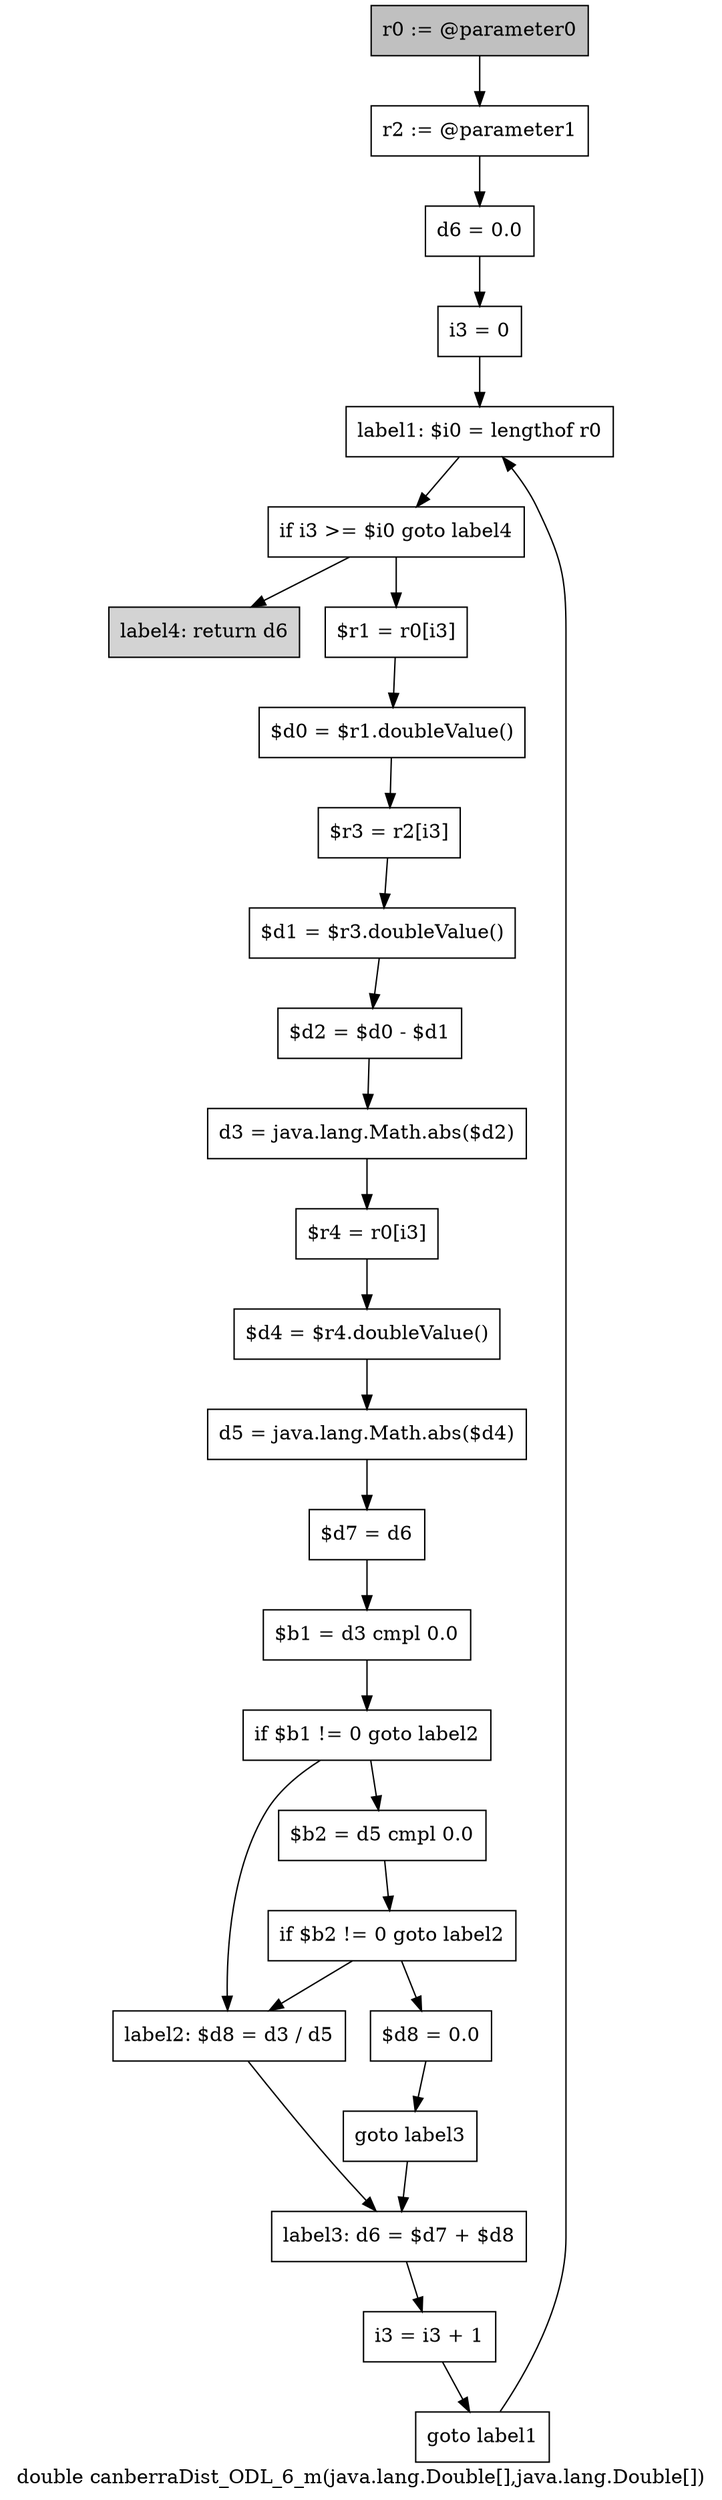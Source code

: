digraph "double canberraDist_ODL_6_m(java.lang.Double[],java.lang.Double[])" {
    label="double canberraDist_ODL_6_m(java.lang.Double[],java.lang.Double[])";
    node [shape=box];
    "0" [style=filled,fillcolor=gray,label="r0 := @parameter0",];
    "1" [label="r2 := @parameter1",];
    "0"->"1";
    "2" [label="d6 = 0.0",];
    "1"->"2";
    "3" [label="i3 = 0",];
    "2"->"3";
    "4" [label="label1: $i0 = lengthof r0",];
    "3"->"4";
    "5" [label="if i3 >= $i0 goto label4",];
    "4"->"5";
    "6" [label="$r1 = r0[i3]",];
    "5"->"6";
    "26" [style=filled,fillcolor=lightgray,label="label4: return d6",];
    "5"->"26";
    "7" [label="$d0 = $r1.doubleValue()",];
    "6"->"7";
    "8" [label="$r3 = r2[i3]",];
    "7"->"8";
    "9" [label="$d1 = $r3.doubleValue()",];
    "8"->"9";
    "10" [label="$d2 = $d0 - $d1",];
    "9"->"10";
    "11" [label="d3 = java.lang.Math.abs($d2)",];
    "10"->"11";
    "12" [label="$r4 = r0[i3]",];
    "11"->"12";
    "13" [label="$d4 = $r4.doubleValue()",];
    "12"->"13";
    "14" [label="d5 = java.lang.Math.abs($d4)",];
    "13"->"14";
    "15" [label="$d7 = d6",];
    "14"->"15";
    "16" [label="$b1 = d3 cmpl 0.0",];
    "15"->"16";
    "17" [label="if $b1 != 0 goto label2",];
    "16"->"17";
    "18" [label="$b2 = d5 cmpl 0.0",];
    "17"->"18";
    "22" [label="label2: $d8 = d3 / d5",];
    "17"->"22";
    "19" [label="if $b2 != 0 goto label2",];
    "18"->"19";
    "20" [label="$d8 = 0.0",];
    "19"->"20";
    "19"->"22";
    "21" [label="goto label3",];
    "20"->"21";
    "23" [label="label3: d6 = $d7 + $d8",];
    "21"->"23";
    "22"->"23";
    "24" [label="i3 = i3 + 1",];
    "23"->"24";
    "25" [label="goto label1",];
    "24"->"25";
    "25"->"4";
}

